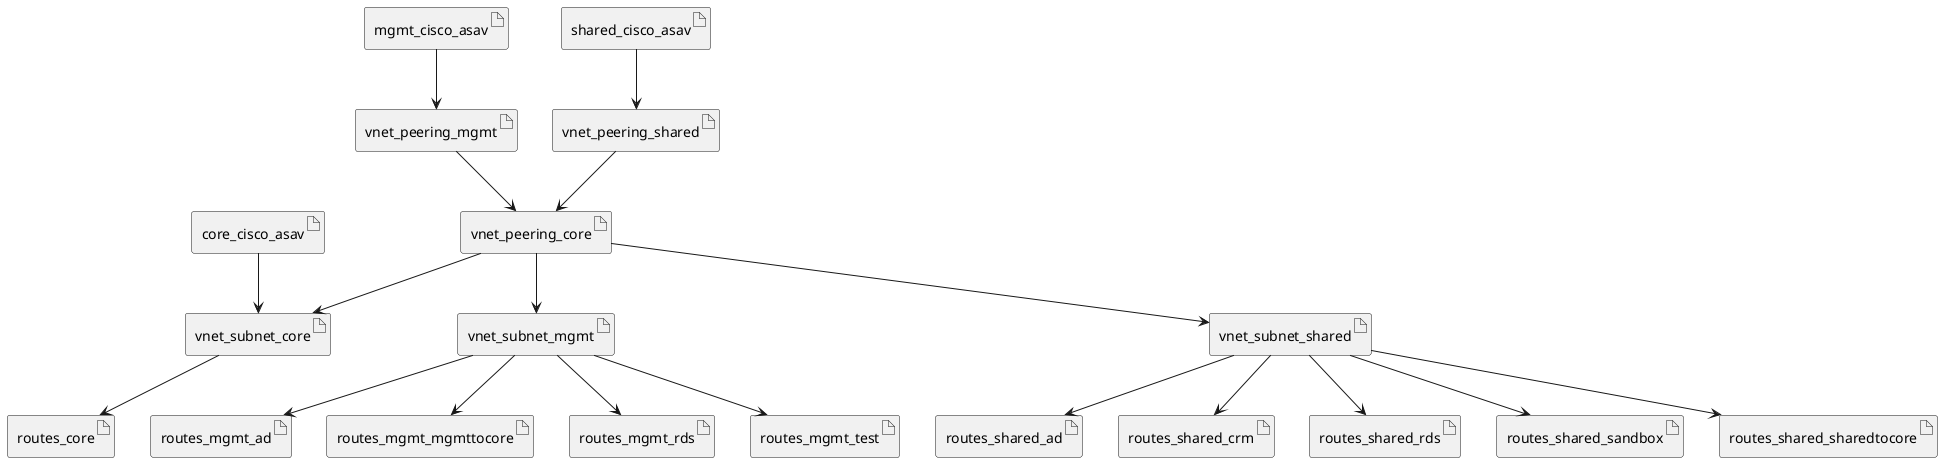 @startuml

artifact routes_core
artifact routes_mgmt_ad
artifact routes_mgmt_mgmttocore
artifact routes_mgmt_rds
artifact routes_mgmt_test
artifact routes_shared_ad
artifact routes_shared_crm
artifact routes_shared_rds
artifact routes_shared_sandbox
artifact routes_shared_sharedtocore
artifact vnet_subnet_core
artifact vnet_subnet_mgmt
artifact vnet_subnet_shared
artifact vnet_peering_core
artifact vnet_peering_mgmt
artifact vnet_peering_shared
artifact core_cisco_asav
artifact mgmt_cisco_asav
artifact shared_cisco_asav

vnet_subnet_core --> routes_core
vnet_subnet_mgmt --> routes_mgmt_ad
vnet_subnet_mgmt --> routes_mgmt_mgmttocore
vnet_subnet_mgmt --> routes_mgmt_rds
vnet_subnet_mgmt --> routes_mgmt_test
vnet_subnet_shared --> routes_shared_ad
vnet_subnet_shared --> routes_shared_crm
vnet_subnet_shared --> routes_shared_rds
vnet_subnet_shared --> routes_shared_sandbox
vnet_subnet_shared --> routes_shared_sharedtocore
vnet_peering_core --> vnet_subnet_core
vnet_peering_core --> vnet_subnet_mgmt
vnet_peering_core --> vnet_subnet_shared
vnet_peering_mgmt --> vnet_peering_core
vnet_peering_shared --> vnet_peering_core
core_cisco_asav --> vnet_subnet_core
mgmt_cisco_asav --> vnet_peering_mgmt
shared_cisco_asav --> vnet_peering_shared

@enduml
